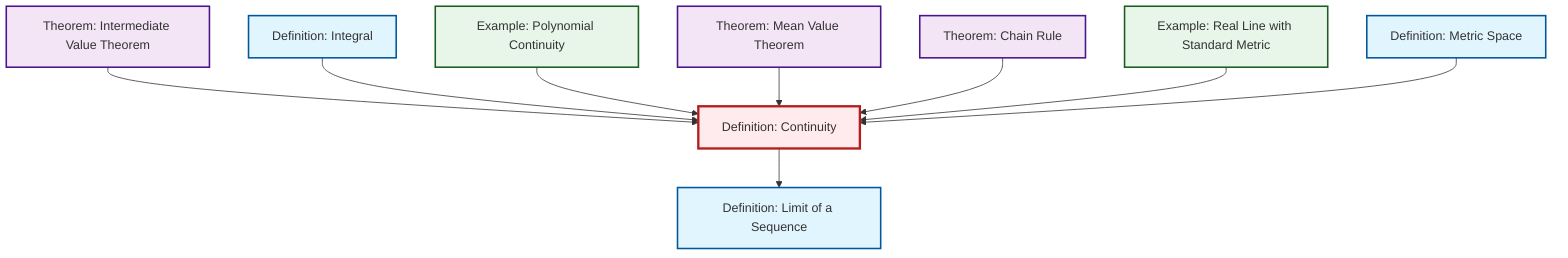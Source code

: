 graph TD
    classDef definition fill:#e1f5fe,stroke:#01579b,stroke-width:2px
    classDef theorem fill:#f3e5f5,stroke:#4a148c,stroke-width:2px
    classDef axiom fill:#fff3e0,stroke:#e65100,stroke-width:2px
    classDef example fill:#e8f5e9,stroke:#1b5e20,stroke-width:2px
    classDef current fill:#ffebee,stroke:#b71c1c,stroke-width:3px
    def-integral["Definition: Integral"]:::definition
    ex-real-line-metric["Example: Real Line with Standard Metric"]:::example
    thm-intermediate-value["Theorem: Intermediate Value Theorem"]:::theorem
    thm-chain-rule["Theorem: Chain Rule"]:::theorem
    thm-mean-value["Theorem: Mean Value Theorem"]:::theorem
    ex-polynomial-continuity["Example: Polynomial Continuity"]:::example
    def-limit["Definition: Limit of a Sequence"]:::definition
    def-continuity["Definition: Continuity"]:::definition
    def-metric-space["Definition: Metric Space"]:::definition
    thm-intermediate-value --> def-continuity
    def-integral --> def-continuity
    ex-polynomial-continuity --> def-continuity
    thm-mean-value --> def-continuity
    thm-chain-rule --> def-continuity
    def-continuity --> def-limit
    ex-real-line-metric --> def-continuity
    def-metric-space --> def-continuity
    class def-continuity current